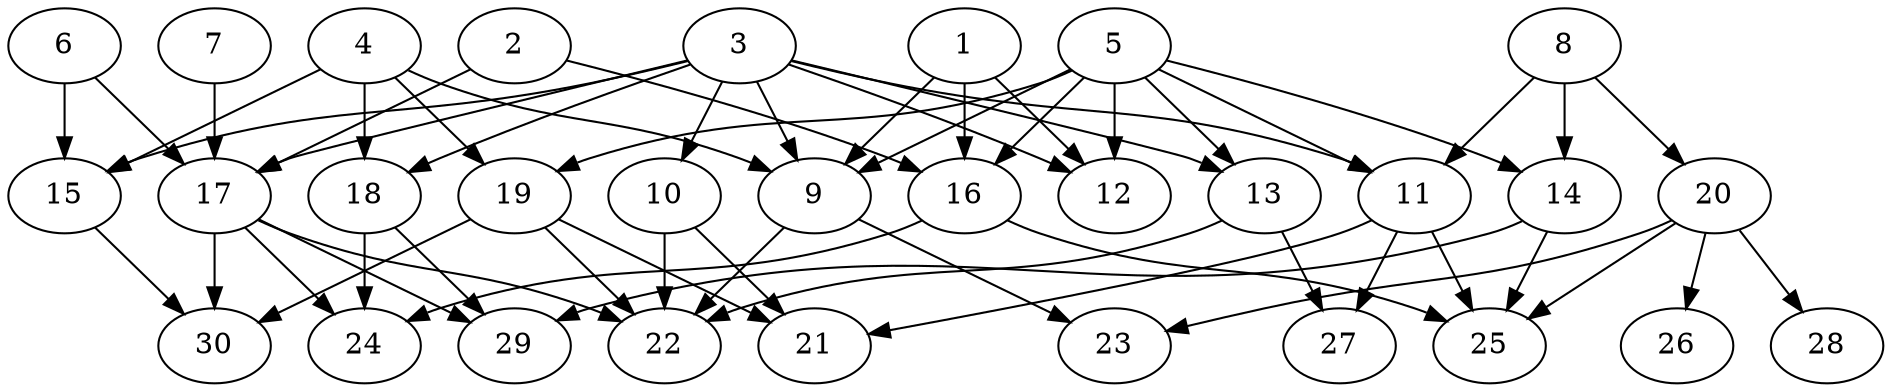 // DAG automatically generated by daggen at Tue Aug  6 16:27:24 2019
// ./daggen --dot -n 30 --ccr 0.5 --fat 0.7 --regular 0.5 --density 0.5 --mindata 5242880 --maxdata 52428800 
digraph G {
  1 [size="44230656", alpha="0.01", expect_size="22115328"] 
  1 -> 9 [size ="22115328"]
  1 -> 12 [size ="22115328"]
  1 -> 16 [size ="22115328"]
  2 [size="25976832", alpha="0.10", expect_size="12988416"] 
  2 -> 16 [size ="12988416"]
  2 -> 17 [size ="12988416"]
  3 [size="96102400", alpha="0.08", expect_size="48051200"] 
  3 -> 9 [size ="48051200"]
  3 -> 10 [size ="48051200"]
  3 -> 11 [size ="48051200"]
  3 -> 12 [size ="48051200"]
  3 -> 13 [size ="48051200"]
  3 -> 15 [size ="48051200"]
  3 -> 17 [size ="48051200"]
  3 -> 18 [size ="48051200"]
  4 [size="40110080", alpha="0.05", expect_size="20055040"] 
  4 -> 9 [size ="20055040"]
  4 -> 15 [size ="20055040"]
  4 -> 18 [size ="20055040"]
  4 -> 19 [size ="20055040"]
  5 [size="97253376", alpha="0.14", expect_size="48626688"] 
  5 -> 9 [size ="48626688"]
  5 -> 11 [size ="48626688"]
  5 -> 12 [size ="48626688"]
  5 -> 13 [size ="48626688"]
  5 -> 14 [size ="48626688"]
  5 -> 16 [size ="48626688"]
  5 -> 19 [size ="48626688"]
  6 [size="70057984", alpha="0.10", expect_size="35028992"] 
  6 -> 15 [size ="35028992"]
  6 -> 17 [size ="35028992"]
  7 [size="12668928", alpha="0.09", expect_size="6334464"] 
  7 -> 17 [size ="6334464"]
  8 [size="34910208", alpha="0.02", expect_size="17455104"] 
  8 -> 11 [size ="17455104"]
  8 -> 14 [size ="17455104"]
  8 -> 20 [size ="17455104"]
  9 [size="54177792", alpha="0.14", expect_size="27088896"] 
  9 -> 22 [size ="27088896"]
  9 -> 23 [size ="27088896"]
  10 [size="35907584", alpha="0.10", expect_size="17953792"] 
  10 -> 21 [size ="17953792"]
  10 -> 22 [size ="17953792"]
  11 [size="23224320", alpha="0.12", expect_size="11612160"] 
  11 -> 21 [size ="11612160"]
  11 -> 25 [size ="11612160"]
  11 -> 27 [size ="11612160"]
  12 [size="27910144", alpha="0.15", expect_size="13955072"] 
  13 [size="74420224", alpha="0.08", expect_size="37210112"] 
  13 -> 22 [size ="37210112"]
  13 -> 27 [size ="37210112"]
  14 [size="16168960", alpha="0.01", expect_size="8084480"] 
  14 -> 25 [size ="8084480"]
  14 -> 29 [size ="8084480"]
  15 [size="37928960", alpha="0.03", expect_size="18964480"] 
  15 -> 30 [size ="18964480"]
  16 [size="101894144", alpha="0.16", expect_size="50947072"] 
  16 -> 24 [size ="50947072"]
  16 -> 25 [size ="50947072"]
  17 [size="52674560", alpha="0.17", expect_size="26337280"] 
  17 -> 22 [size ="26337280"]
  17 -> 24 [size ="26337280"]
  17 -> 29 [size ="26337280"]
  17 -> 30 [size ="26337280"]
  18 [size="96862208", alpha="0.05", expect_size="48431104"] 
  18 -> 24 [size ="48431104"]
  18 -> 29 [size ="48431104"]
  19 [size="10833920", alpha="0.19", expect_size="5416960"] 
  19 -> 21 [size ="5416960"]
  19 -> 22 [size ="5416960"]
  19 -> 30 [size ="5416960"]
  20 [size="77641728", alpha="0.00", expect_size="38820864"] 
  20 -> 23 [size ="38820864"]
  20 -> 25 [size ="38820864"]
  20 -> 26 [size ="38820864"]
  20 -> 28 [size ="38820864"]
  21 [size="30859264", alpha="0.09", expect_size="15429632"] 
  22 [size="85923840", alpha="0.01", expect_size="42961920"] 
  23 [size="61216768", alpha="0.11", expect_size="30608384"] 
  24 [size="100354048", alpha="0.07", expect_size="50177024"] 
  25 [size="104050688", alpha="0.02", expect_size="52025344"] 
  26 [size="23455744", alpha="0.10", expect_size="11727872"] 
  27 [size="100585472", alpha="0.17", expect_size="50292736"] 
  28 [size="88336384", alpha="0.11", expect_size="44168192"] 
  29 [size="17664000", alpha="0.13", expect_size="8832000"] 
  30 [size="11302912", alpha="0.01", expect_size="5651456"] 
}
